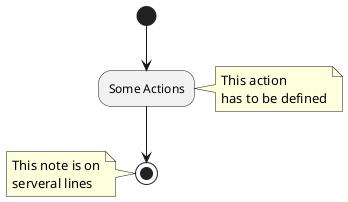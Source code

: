 @startuml
(*) --> "Some Actions"
note right: This action\nhas to be defined
"Some Actions" --> (*)
note left
    This note is on
    serveral lines
end note
@enduml